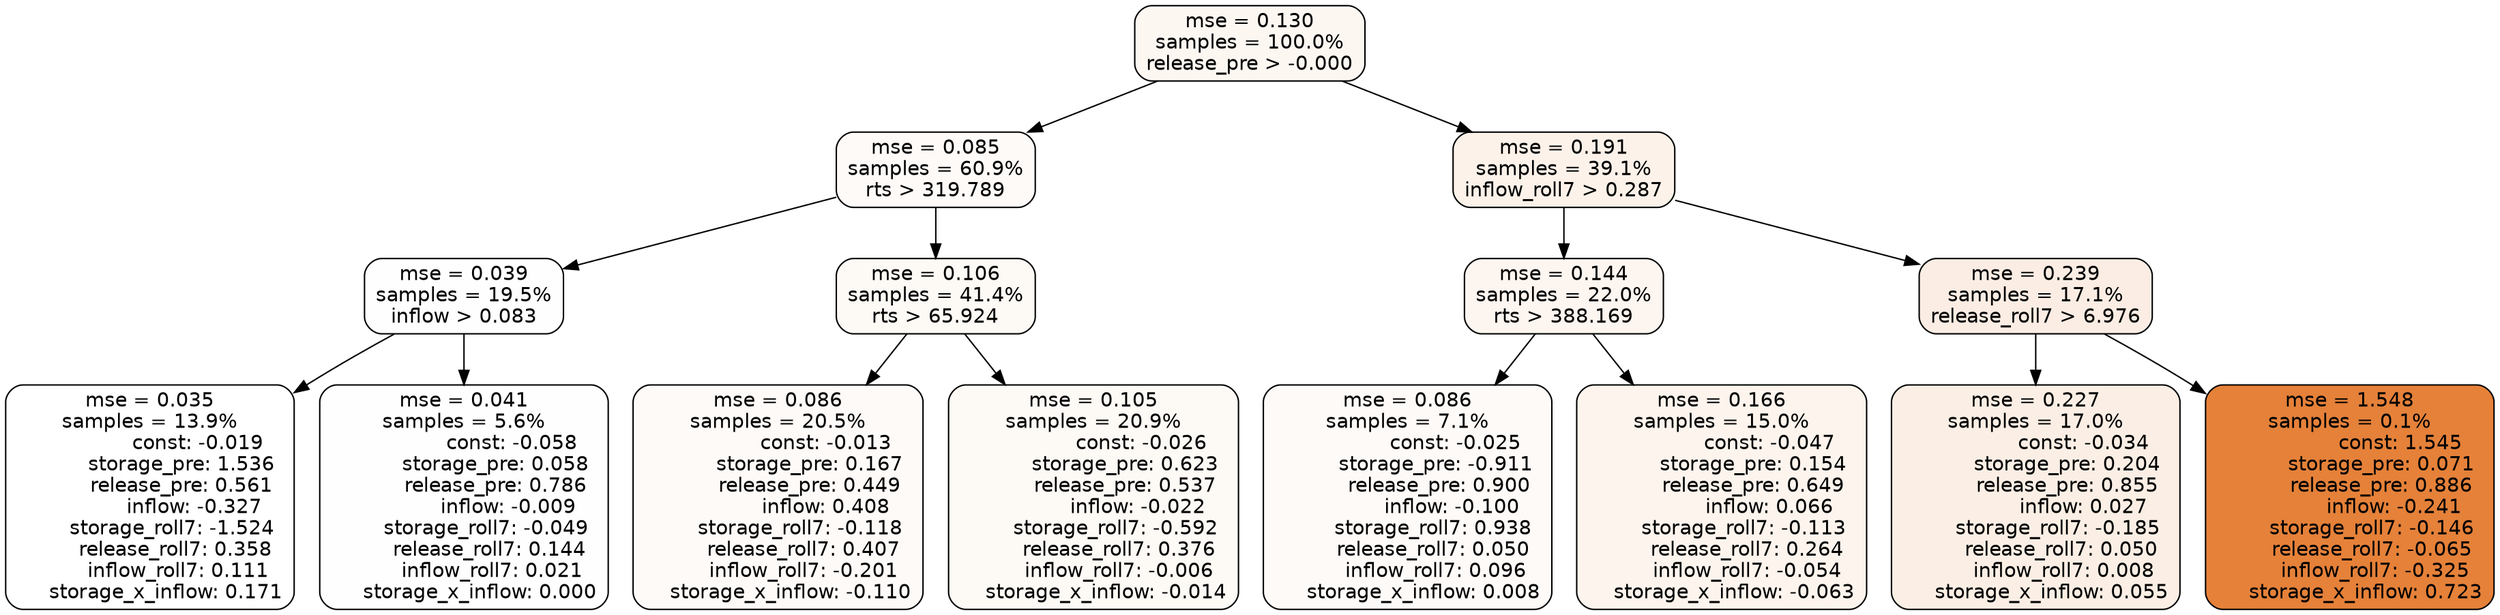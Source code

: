 digraph tree {
node [shape=rectangle, style="filled, rounded", color="black", fontname=helvetica] ;
edge [fontname=helvetica] ;
	"0" [label="mse = 0.130
samples = 100.0%
release_pre > -0.000", fillcolor="#fdf7f2"]
	"1" [label="mse = 0.085
samples = 60.9%
rts > 319.789", fillcolor="#fefaf8"]
	"8" [label="mse = 0.191
samples = 39.1%
inflow_roll7 > 0.287", fillcolor="#fcf2ea"]
	"5" [label="mse = 0.039
samples = 19.5%
inflow > 0.083", fillcolor="#fefefe"]
	"2" [label="mse = 0.106
samples = 41.4%
rts > 65.924", fillcolor="#fdf9f5"]
	"9" [label="mse = 0.144
samples = 22.0%
rts > 388.169", fillcolor="#fdf5f0"]
	"12" [label="mse = 0.239
samples = 17.1%
release_roll7 > 6.976", fillcolor="#fbede4"]
	"6" [label="mse = 0.035
samples = 13.9%
               const: -0.019
          storage_pre: 1.536
          release_pre: 0.561
              inflow: -0.327
       storage_roll7: -1.524
        release_roll7: 0.358
         inflow_roll7: 0.111
     storage_x_inflow: 0.171", fillcolor="#ffffff"]
	"7" [label="mse = 0.041
samples = 5.6%
               const: -0.058
          storage_pre: 0.058
          release_pre: 0.786
              inflow: -0.009
       storage_roll7: -0.049
        release_roll7: 0.144
         inflow_roll7: 0.021
     storage_x_inflow: 0.000", fillcolor="#fefefe"]
	"3" [label="mse = 0.086
samples = 20.5%
               const: -0.013
          storage_pre: 0.167
          release_pre: 0.449
               inflow: 0.408
       storage_roll7: -0.118
        release_roll7: 0.407
        inflow_roll7: -0.201
    storage_x_inflow: -0.110", fillcolor="#fefaf8"]
	"4" [label="mse = 0.105
samples = 20.9%
               const: -0.026
          storage_pre: 0.623
          release_pre: 0.537
              inflow: -0.022
       storage_roll7: -0.592
        release_roll7: 0.376
        inflow_roll7: -0.006
    storage_x_inflow: -0.014", fillcolor="#fdf9f5"]
	"11" [label="mse = 0.086
samples = 7.1%
               const: -0.025
         storage_pre: -0.911
          release_pre: 0.900
              inflow: -0.100
        storage_roll7: 0.938
        release_roll7: 0.050
         inflow_roll7: 0.096
     storage_x_inflow: 0.008", fillcolor="#fefaf8"]
	"10" [label="mse = 0.166
samples = 15.0%
               const: -0.047
          storage_pre: 0.154
          release_pre: 0.649
               inflow: 0.066
       storage_roll7: -0.113
        release_roll7: 0.264
        inflow_roll7: -0.054
    storage_x_inflow: -0.063", fillcolor="#fcf4ed"]
	"13" [label="mse = 0.227
samples = 17.0%
               const: -0.034
          storage_pre: 0.204
          release_pre: 0.855
               inflow: 0.027
       storage_roll7: -0.185
        release_roll7: 0.050
         inflow_roll7: 0.008
     storage_x_inflow: 0.055", fillcolor="#fbefe5"]
	"14" [label="mse = 1.548
samples = 0.1%
                const: 1.545
          storage_pre: 0.071
          release_pre: 0.886
              inflow: -0.241
       storage_roll7: -0.146
       release_roll7: -0.065
        inflow_roll7: -0.325
     storage_x_inflow: 0.723", fillcolor="#e58139"]

	"0" -> "1"
	"0" -> "8"
	"1" -> "2"
	"1" -> "5"
	"8" -> "9"
	"8" -> "12"
	"5" -> "6"
	"5" -> "7"
	"2" -> "3"
	"2" -> "4"
	"9" -> "10"
	"9" -> "11"
	"12" -> "13"
	"12" -> "14"
}